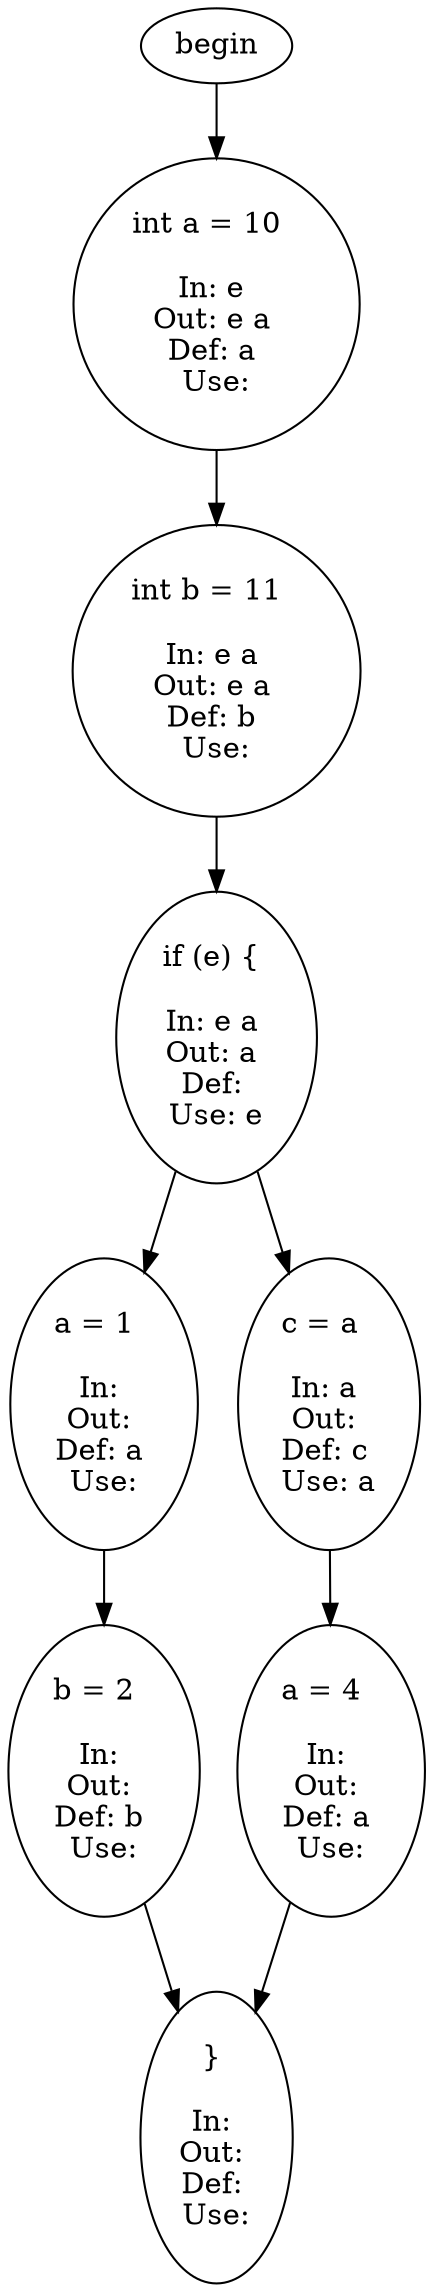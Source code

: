 digraph carnegieMellonMethod { 
"begin"->" int a = 10 "
" int a = 10 "->" int b = 11 ";
" int b = 11 "->" if (e) {";
" if (e) {"->" a = 1 ";
" if (e) {"->" c = a ";
" a = 1 "->" b = 2 ";
" b = 2 "->" }";
" c = a "->" a = 4 ";
" a = 4 "->" }";
" int a = 10 " [label="int a = 10  

In: e 
Out: e a 
Def: a 
Use:"];
" int b = 11 " [label="int b = 11  

In: e a 
Out: e a 
Def: b 
Use:"];
" if (e) {" [label="if (e) { 

In: e a 
Out: a 
Def: 
Use: e"];
" a = 1 " [label="a = 1  

In: 
Out: 
Def: a 
Use:"];
" b = 2 " [label="b = 2  

In: 
Out: 
Def: b 
Use:"];
" c = a " [label="c = a  

In: a 
Out: 
Def: c 
Use: a"];
" a = 4 " [label="a = 4  

In: 
Out: 
Def: a 
Use:"];
" }" [label="} 

In: 
Out: 
Def: 
Use:"];
}
